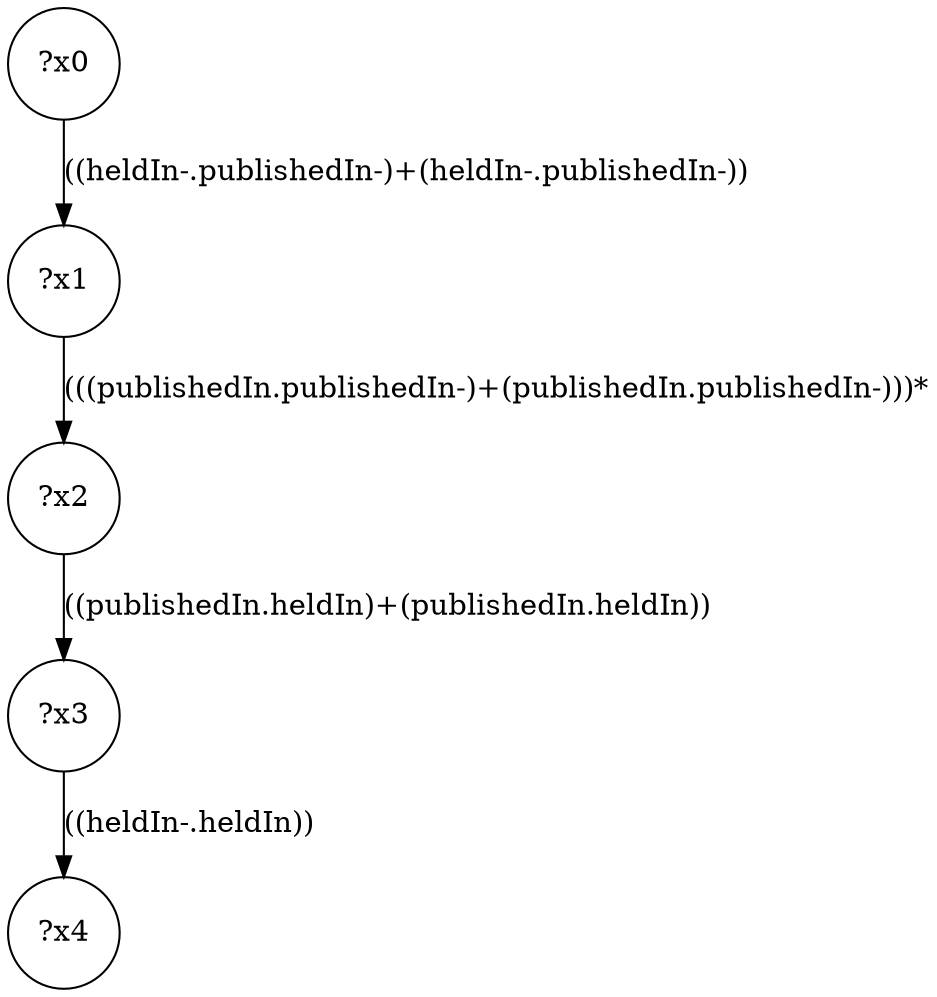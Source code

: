digraph g {
	x0 [shape=circle, label="?x0"];
	x1 [shape=circle, label="?x1"];
	x0 -> x1 [label="((heldIn-.publishedIn-)+(heldIn-.publishedIn-))"];
	x2 [shape=circle, label="?x2"];
	x1 -> x2 [label="(((publishedIn.publishedIn-)+(publishedIn.publishedIn-)))*"];
	x3 [shape=circle, label="?x3"];
	x2 -> x3 [label="((publishedIn.heldIn)+(publishedIn.heldIn))"];
	x4 [shape=circle, label="?x4"];
	x3 -> x4 [label="((heldIn-.heldIn))"];
}
